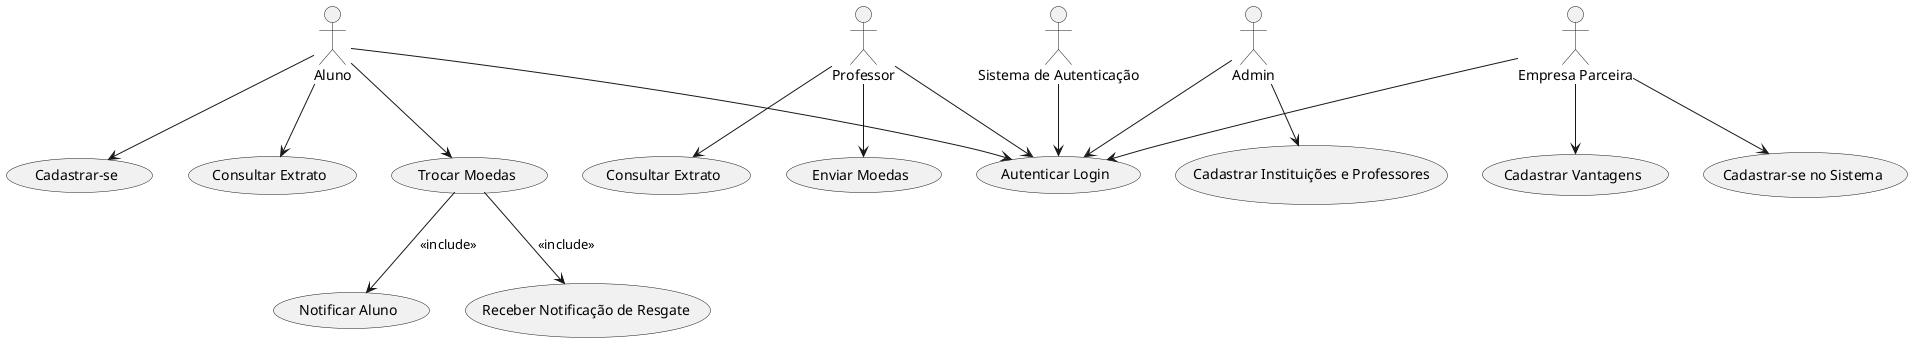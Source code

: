 @startuml
actor "Aluno" as Aluno
actor "Professor" as Professor
actor "Empresa Parceira" as Empresa
actor "Admin" as Admin
actor "Sistema de Autenticação" as Auth

usecase "Cadastrar-se" as UC_Cadastro_Aluno
usecase "Consultar Extrato" as UC_Consultar_Extrato_Aluno
usecase "Trocar Moedas" as UC_Trocar_Moedas
usecase "Notificar Aluno" as UC_Notificar_Aluno
usecase "Cadastrar-se no Sistema" as UC_Cadastro_Empresa
usecase "Cadastrar Vantagens" as UC_Cadastrar_Vantagens
usecase "Receber Notificação de Resgate" as UC_Notificar_Empresa
usecase "Enviar Moedas" as UC_Enviar_Moedas
usecase "Consultar Extrato" as UC_Consultar_Extrato_Professor
usecase "Autenticar Login" as UC_Login
usecase "Cadastrar Instituições e Professores" as UC_Cadastro_Instituicoes_Professores

Aluno --> UC_Cadastro_Aluno
Aluno --> UC_Consultar_Extrato_Aluno
Aluno --> UC_Trocar_Moedas
UC_Trocar_Moedas --> UC_Notificar_Empresa : <<include>>
UC_Trocar_Moedas --> UC_Notificar_Aluno : <<include>>
Aluno --> UC_Login

Professor --> UC_Enviar_Moedas
Professor --> UC_Consultar_Extrato_Professor
Professor --> UC_Login

Empresa --> UC_Cadastrar_Vantagens
Empresa --> UC_Cadastro_Empresa
Empresa --> UC_Login

Admin --> UC_Cadastro_Instituicoes_Professores
Admin --> UC_Login

Auth --> UC_Login

@enduml
